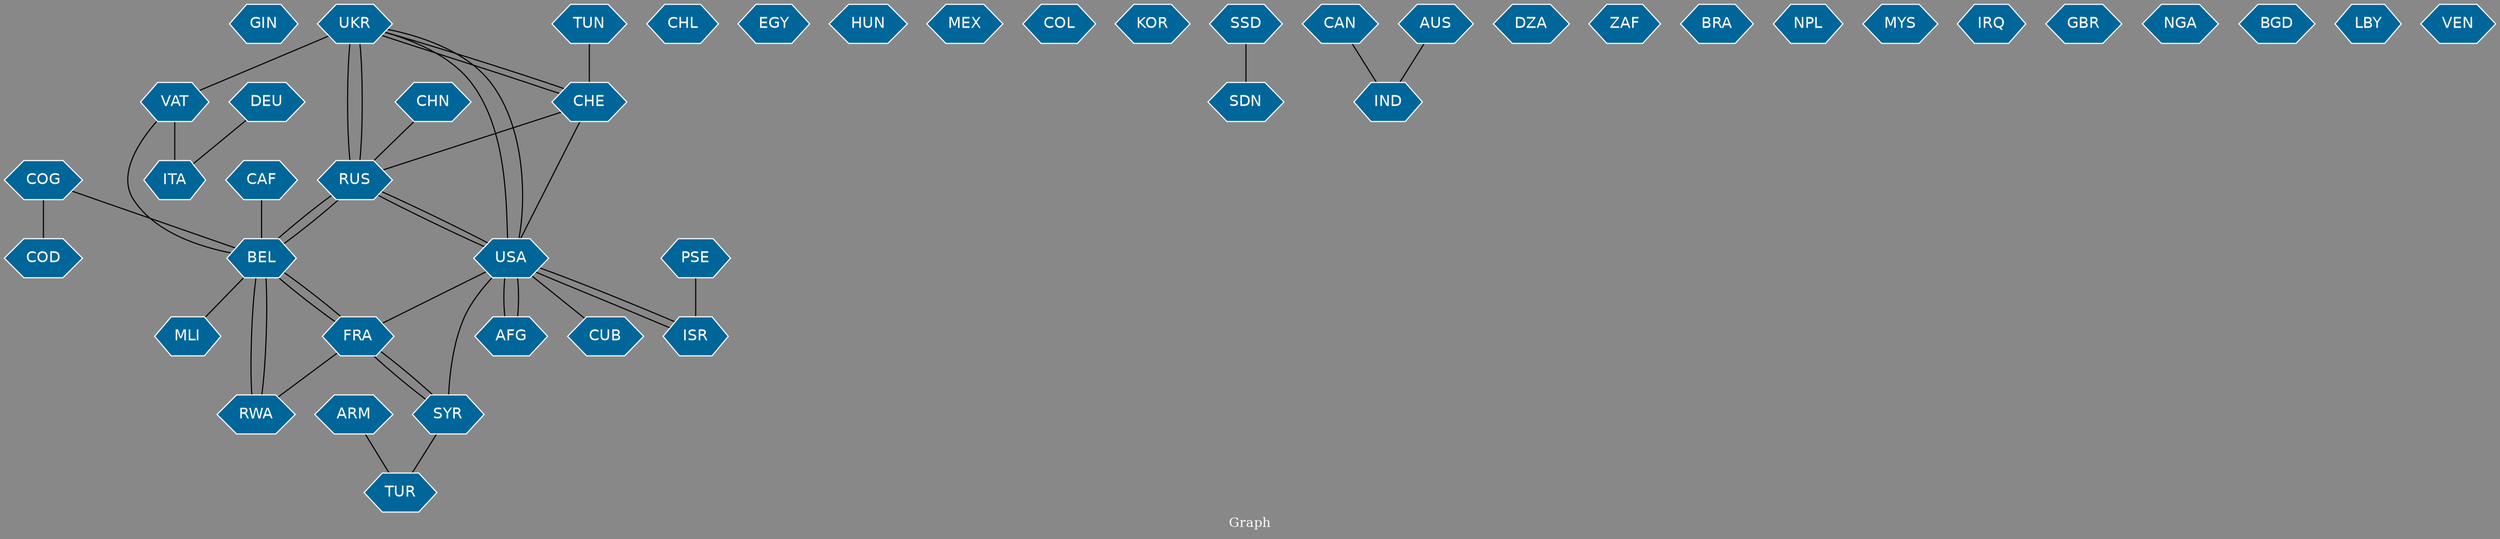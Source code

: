 // Countries together in item graph
graph {
	graph [bgcolor="#888888" fontcolor=white fontsize=12 label="Graph" outputorder=edgesfirst overlap=prism]
	node [color=white fillcolor="#006699" fontcolor=white fontname=Helvetica shape=hexagon style=filled]
	edge [arrowhead=open color=black fontcolor=white fontname=Courier fontsize=12]
		GIN [label=GIN]
		UKR [label=UKR]
		RUS [label=RUS]
		USA [label=USA]
		TUN [label=TUN]
		CHE [label=CHE]
		CHL [label=CHL]
		FRA [label=FRA]
		BEL [label=BEL]
		EGY [label=EGY]
		HUN [label=HUN]
		RWA [label=RWA]
		MEX [label=MEX]
		COG [label=COG]
		COD [label=COD]
		PSE [label=PSE]
		CHN [label=CHN]
		COL [label=COL]
		ISR [label=ISR]
		MLI [label=MLI]
		CAF [label=CAF]
		ITA [label=ITA]
		KOR [label=KOR]
		SSD [label=SSD]
		SDN [label=SDN]
		SYR [label=SYR]
		AFG [label=AFG]
		IND [label=IND]
		DEU [label=DEU]
		DZA [label=DZA]
		ZAF [label=ZAF]
		ARM [label=ARM]
		TUR [label=TUR]
		BRA [label=BRA]
		VAT [label=VAT]
		NPL [label=NPL]
		MYS [label=MYS]
		IRQ [label=IRQ]
		GBR [label=GBR]
		NGA [label=NGA]
		CAN [label=CAN]
		BGD [label=BGD]
		LBY [label=LBY]
		VEN [label=VEN]
		CUB [label=CUB]
		AUS [label=AUS]
			USA -- ISR [weight=1]
			FRA -- BEL [weight=2]
			BEL -- MLI [weight=1]
			UKR -- RUS [weight=25]
			BEL -- RWA [weight=2]
			TUN -- CHE [weight=1]
			CHE -- RUS [weight=2]
			COG -- BEL [weight=2]
			VAT -- BEL [weight=1]
			AUS -- IND [weight=1]
			DEU -- ITA [weight=1]
			ARM -- TUR [weight=1]
			UKR -- CHE [weight=3]
			USA -- AFG [weight=2]
			FRA -- SYR [weight=1]
			USA -- SYR [weight=1]
			AFG -- USA [weight=1]
			VAT -- ITA [weight=1]
			CHE -- USA [weight=1]
			RUS -- BEL [weight=2]
			CHN -- RUS [weight=2]
			RUS -- USA [weight=6]
			CHE -- UKR [weight=4]
			USA -- CUB [weight=1]
			SYR -- FRA [weight=2]
			RUS -- UKR [weight=27]
			USA -- RUS [weight=2]
			BEL -- FRA [weight=1]
			SYR -- TUR [weight=1]
			PSE -- ISR [weight=3]
			UKR -- VAT [weight=2]
			ISR -- USA [weight=1]
			CAN -- IND [weight=1]
			CAF -- BEL [weight=1]
			UKR -- USA [weight=4]
			BEL -- RUS [weight=1]
			FRA -- RWA [weight=1]
			SSD -- SDN [weight=2]
			USA -- FRA [weight=1]
			RWA -- BEL [weight=1]
			COG -- COD [weight=1]
			USA -- UKR [weight=6]
}